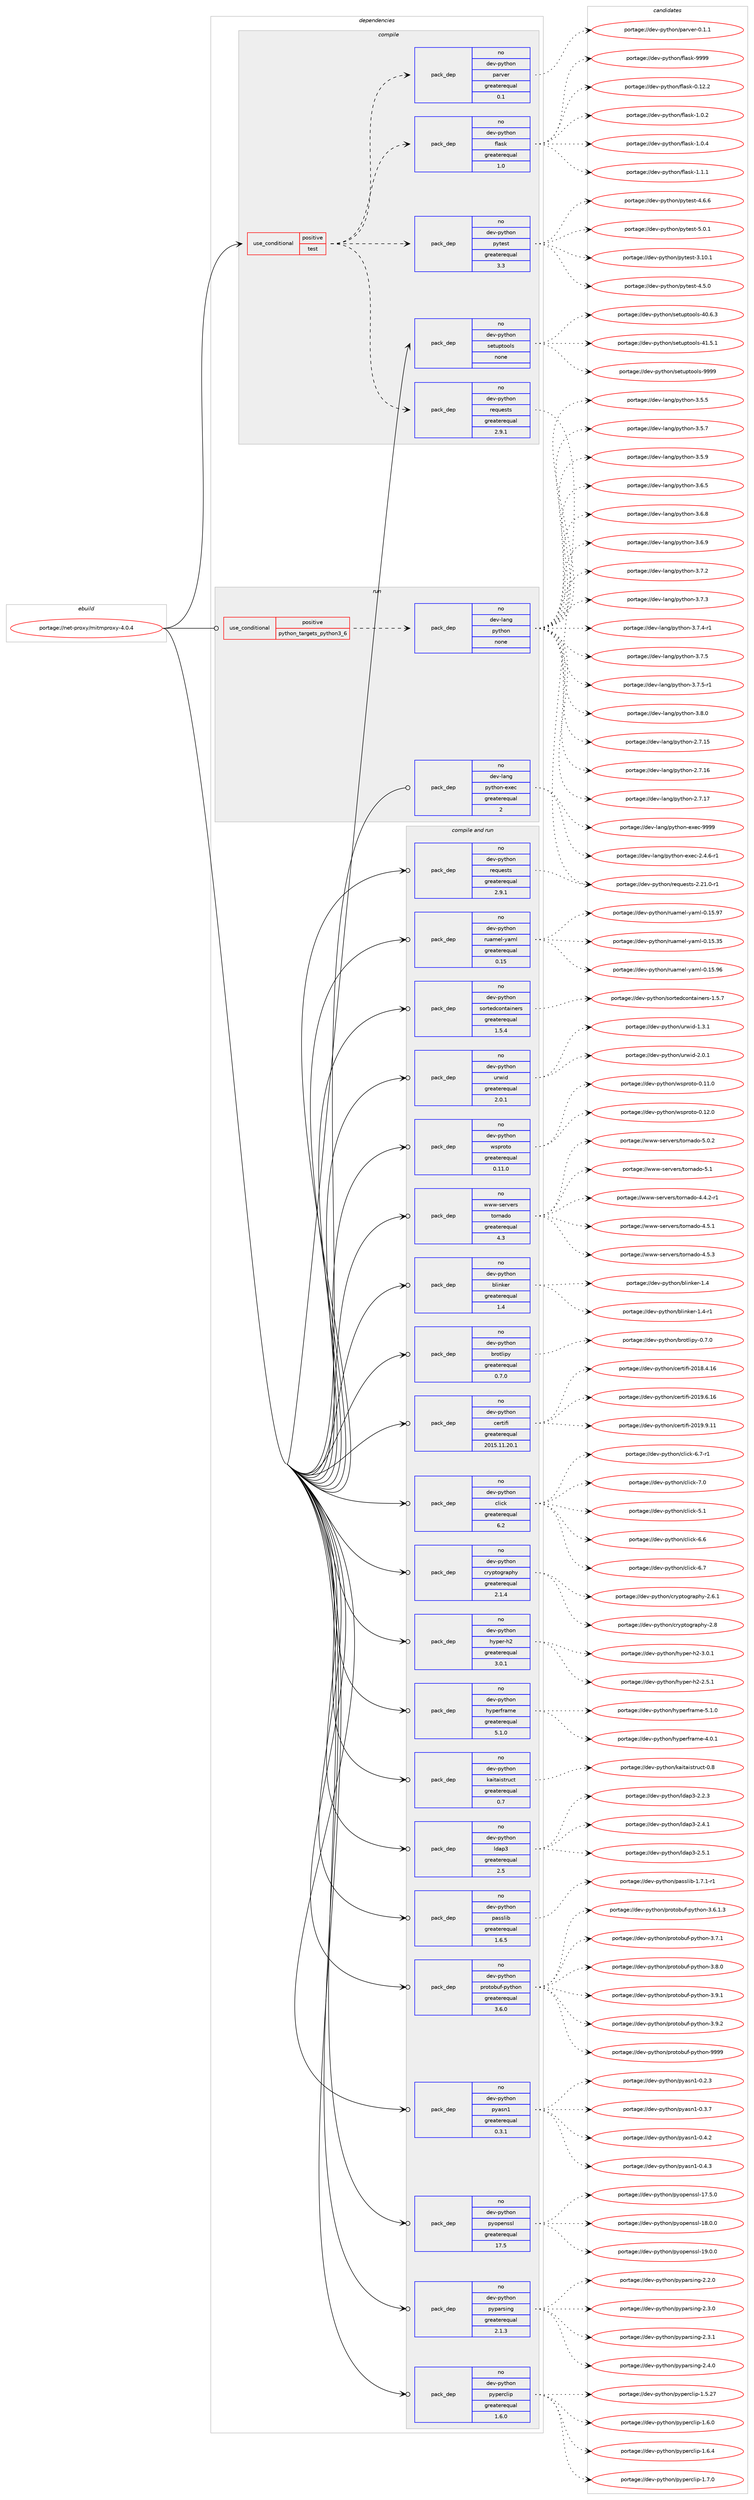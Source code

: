 digraph prolog {

# *************
# Graph options
# *************

newrank=true;
concentrate=true;
compound=true;
graph [rankdir=LR,fontname=Helvetica,fontsize=10,ranksep=1.5];#, ranksep=2.5, nodesep=0.2];
edge  [arrowhead=vee];
node  [fontname=Helvetica,fontsize=10];

# **********
# The ebuild
# **********

subgraph cluster_leftcol {
color=gray;
rank=same;
label=<<i>ebuild</i>>;
id [label="portage://net-proxy/mitmproxy-4.0.4", color=red, width=4, href="../net-proxy/mitmproxy-4.0.4.svg"];
}

# ****************
# The dependencies
# ****************

subgraph cluster_midcol {
color=gray;
label=<<i>dependencies</i>>;
subgraph cluster_compile {
fillcolor="#eeeeee";
style=filled;
label=<<i>compile</i>>;
subgraph cond93838 {
dependency375163 [label=<<TABLE BORDER="0" CELLBORDER="1" CELLSPACING="0" CELLPADDING="4"><TR><TD ROWSPAN="3" CELLPADDING="10">use_conditional</TD></TR><TR><TD>positive</TD></TR><TR><TD>test</TD></TR></TABLE>>, shape=none, color=red];
subgraph pack274985 {
dependency375164 [label=<<TABLE BORDER="0" CELLBORDER="1" CELLSPACING="0" CELLPADDING="4" WIDTH="220"><TR><TD ROWSPAN="6" CELLPADDING="30">pack_dep</TD></TR><TR><TD WIDTH="110">no</TD></TR><TR><TD>dev-python</TD></TR><TR><TD>flask</TD></TR><TR><TD>greaterequal</TD></TR><TR><TD>1.0</TD></TR></TABLE>>, shape=none, color=blue];
}
dependency375163:e -> dependency375164:w [weight=20,style="dashed",arrowhead="vee"];
subgraph pack274986 {
dependency375165 [label=<<TABLE BORDER="0" CELLBORDER="1" CELLSPACING="0" CELLPADDING="4" WIDTH="220"><TR><TD ROWSPAN="6" CELLPADDING="30">pack_dep</TD></TR><TR><TD WIDTH="110">no</TD></TR><TR><TD>dev-python</TD></TR><TR><TD>parver</TD></TR><TR><TD>greaterequal</TD></TR><TR><TD>0.1</TD></TR></TABLE>>, shape=none, color=blue];
}
dependency375163:e -> dependency375165:w [weight=20,style="dashed",arrowhead="vee"];
subgraph pack274987 {
dependency375166 [label=<<TABLE BORDER="0" CELLBORDER="1" CELLSPACING="0" CELLPADDING="4" WIDTH="220"><TR><TD ROWSPAN="6" CELLPADDING="30">pack_dep</TD></TR><TR><TD WIDTH="110">no</TD></TR><TR><TD>dev-python</TD></TR><TR><TD>pytest</TD></TR><TR><TD>greaterequal</TD></TR><TR><TD>3.3</TD></TR></TABLE>>, shape=none, color=blue];
}
dependency375163:e -> dependency375166:w [weight=20,style="dashed",arrowhead="vee"];
subgraph pack274988 {
dependency375167 [label=<<TABLE BORDER="0" CELLBORDER="1" CELLSPACING="0" CELLPADDING="4" WIDTH="220"><TR><TD ROWSPAN="6" CELLPADDING="30">pack_dep</TD></TR><TR><TD WIDTH="110">no</TD></TR><TR><TD>dev-python</TD></TR><TR><TD>requests</TD></TR><TR><TD>greaterequal</TD></TR><TR><TD>2.9.1</TD></TR></TABLE>>, shape=none, color=blue];
}
dependency375163:e -> dependency375167:w [weight=20,style="dashed",arrowhead="vee"];
}
id:e -> dependency375163:w [weight=20,style="solid",arrowhead="vee"];
subgraph pack274989 {
dependency375168 [label=<<TABLE BORDER="0" CELLBORDER="1" CELLSPACING="0" CELLPADDING="4" WIDTH="220"><TR><TD ROWSPAN="6" CELLPADDING="30">pack_dep</TD></TR><TR><TD WIDTH="110">no</TD></TR><TR><TD>dev-python</TD></TR><TR><TD>setuptools</TD></TR><TR><TD>none</TD></TR><TR><TD></TD></TR></TABLE>>, shape=none, color=blue];
}
id:e -> dependency375168:w [weight=20,style="solid",arrowhead="vee"];
}
subgraph cluster_compileandrun {
fillcolor="#eeeeee";
style=filled;
label=<<i>compile and run</i>>;
subgraph pack274990 {
dependency375169 [label=<<TABLE BORDER="0" CELLBORDER="1" CELLSPACING="0" CELLPADDING="4" WIDTH="220"><TR><TD ROWSPAN="6" CELLPADDING="30">pack_dep</TD></TR><TR><TD WIDTH="110">no</TD></TR><TR><TD>dev-python</TD></TR><TR><TD>blinker</TD></TR><TR><TD>greaterequal</TD></TR><TR><TD>1.4</TD></TR></TABLE>>, shape=none, color=blue];
}
id:e -> dependency375169:w [weight=20,style="solid",arrowhead="odotvee"];
subgraph pack274991 {
dependency375170 [label=<<TABLE BORDER="0" CELLBORDER="1" CELLSPACING="0" CELLPADDING="4" WIDTH="220"><TR><TD ROWSPAN="6" CELLPADDING="30">pack_dep</TD></TR><TR><TD WIDTH="110">no</TD></TR><TR><TD>dev-python</TD></TR><TR><TD>brotlipy</TD></TR><TR><TD>greaterequal</TD></TR><TR><TD>0.7.0</TD></TR></TABLE>>, shape=none, color=blue];
}
id:e -> dependency375170:w [weight=20,style="solid",arrowhead="odotvee"];
subgraph pack274992 {
dependency375171 [label=<<TABLE BORDER="0" CELLBORDER="1" CELLSPACING="0" CELLPADDING="4" WIDTH="220"><TR><TD ROWSPAN="6" CELLPADDING="30">pack_dep</TD></TR><TR><TD WIDTH="110">no</TD></TR><TR><TD>dev-python</TD></TR><TR><TD>certifi</TD></TR><TR><TD>greaterequal</TD></TR><TR><TD>2015.11.20.1</TD></TR></TABLE>>, shape=none, color=blue];
}
id:e -> dependency375171:w [weight=20,style="solid",arrowhead="odotvee"];
subgraph pack274993 {
dependency375172 [label=<<TABLE BORDER="0" CELLBORDER="1" CELLSPACING="0" CELLPADDING="4" WIDTH="220"><TR><TD ROWSPAN="6" CELLPADDING="30">pack_dep</TD></TR><TR><TD WIDTH="110">no</TD></TR><TR><TD>dev-python</TD></TR><TR><TD>click</TD></TR><TR><TD>greaterequal</TD></TR><TR><TD>6.2</TD></TR></TABLE>>, shape=none, color=blue];
}
id:e -> dependency375172:w [weight=20,style="solid",arrowhead="odotvee"];
subgraph pack274994 {
dependency375173 [label=<<TABLE BORDER="0" CELLBORDER="1" CELLSPACING="0" CELLPADDING="4" WIDTH="220"><TR><TD ROWSPAN="6" CELLPADDING="30">pack_dep</TD></TR><TR><TD WIDTH="110">no</TD></TR><TR><TD>dev-python</TD></TR><TR><TD>cryptography</TD></TR><TR><TD>greaterequal</TD></TR><TR><TD>2.1.4</TD></TR></TABLE>>, shape=none, color=blue];
}
id:e -> dependency375173:w [weight=20,style="solid",arrowhead="odotvee"];
subgraph pack274995 {
dependency375174 [label=<<TABLE BORDER="0" CELLBORDER="1" CELLSPACING="0" CELLPADDING="4" WIDTH="220"><TR><TD ROWSPAN="6" CELLPADDING="30">pack_dep</TD></TR><TR><TD WIDTH="110">no</TD></TR><TR><TD>dev-python</TD></TR><TR><TD>hyper-h2</TD></TR><TR><TD>greaterequal</TD></TR><TR><TD>3.0.1</TD></TR></TABLE>>, shape=none, color=blue];
}
id:e -> dependency375174:w [weight=20,style="solid",arrowhead="odotvee"];
subgraph pack274996 {
dependency375175 [label=<<TABLE BORDER="0" CELLBORDER="1" CELLSPACING="0" CELLPADDING="4" WIDTH="220"><TR><TD ROWSPAN="6" CELLPADDING="30">pack_dep</TD></TR><TR><TD WIDTH="110">no</TD></TR><TR><TD>dev-python</TD></TR><TR><TD>hyperframe</TD></TR><TR><TD>greaterequal</TD></TR><TR><TD>5.1.0</TD></TR></TABLE>>, shape=none, color=blue];
}
id:e -> dependency375175:w [weight=20,style="solid",arrowhead="odotvee"];
subgraph pack274997 {
dependency375176 [label=<<TABLE BORDER="0" CELLBORDER="1" CELLSPACING="0" CELLPADDING="4" WIDTH="220"><TR><TD ROWSPAN="6" CELLPADDING="30">pack_dep</TD></TR><TR><TD WIDTH="110">no</TD></TR><TR><TD>dev-python</TD></TR><TR><TD>kaitaistruct</TD></TR><TR><TD>greaterequal</TD></TR><TR><TD>0.7</TD></TR></TABLE>>, shape=none, color=blue];
}
id:e -> dependency375176:w [weight=20,style="solid",arrowhead="odotvee"];
subgraph pack274998 {
dependency375177 [label=<<TABLE BORDER="0" CELLBORDER="1" CELLSPACING="0" CELLPADDING="4" WIDTH="220"><TR><TD ROWSPAN="6" CELLPADDING="30">pack_dep</TD></TR><TR><TD WIDTH="110">no</TD></TR><TR><TD>dev-python</TD></TR><TR><TD>ldap3</TD></TR><TR><TD>greaterequal</TD></TR><TR><TD>2.5</TD></TR></TABLE>>, shape=none, color=blue];
}
id:e -> dependency375177:w [weight=20,style="solid",arrowhead="odotvee"];
subgraph pack274999 {
dependency375178 [label=<<TABLE BORDER="0" CELLBORDER="1" CELLSPACING="0" CELLPADDING="4" WIDTH="220"><TR><TD ROWSPAN="6" CELLPADDING="30">pack_dep</TD></TR><TR><TD WIDTH="110">no</TD></TR><TR><TD>dev-python</TD></TR><TR><TD>passlib</TD></TR><TR><TD>greaterequal</TD></TR><TR><TD>1.6.5</TD></TR></TABLE>>, shape=none, color=blue];
}
id:e -> dependency375178:w [weight=20,style="solid",arrowhead="odotvee"];
subgraph pack275000 {
dependency375179 [label=<<TABLE BORDER="0" CELLBORDER="1" CELLSPACING="0" CELLPADDING="4" WIDTH="220"><TR><TD ROWSPAN="6" CELLPADDING="30">pack_dep</TD></TR><TR><TD WIDTH="110">no</TD></TR><TR><TD>dev-python</TD></TR><TR><TD>protobuf-python</TD></TR><TR><TD>greaterequal</TD></TR><TR><TD>3.6.0</TD></TR></TABLE>>, shape=none, color=blue];
}
id:e -> dependency375179:w [weight=20,style="solid",arrowhead="odotvee"];
subgraph pack275001 {
dependency375180 [label=<<TABLE BORDER="0" CELLBORDER="1" CELLSPACING="0" CELLPADDING="4" WIDTH="220"><TR><TD ROWSPAN="6" CELLPADDING="30">pack_dep</TD></TR><TR><TD WIDTH="110">no</TD></TR><TR><TD>dev-python</TD></TR><TR><TD>pyasn1</TD></TR><TR><TD>greaterequal</TD></TR><TR><TD>0.3.1</TD></TR></TABLE>>, shape=none, color=blue];
}
id:e -> dependency375180:w [weight=20,style="solid",arrowhead="odotvee"];
subgraph pack275002 {
dependency375181 [label=<<TABLE BORDER="0" CELLBORDER="1" CELLSPACING="0" CELLPADDING="4" WIDTH="220"><TR><TD ROWSPAN="6" CELLPADDING="30">pack_dep</TD></TR><TR><TD WIDTH="110">no</TD></TR><TR><TD>dev-python</TD></TR><TR><TD>pyopenssl</TD></TR><TR><TD>greaterequal</TD></TR><TR><TD>17.5</TD></TR></TABLE>>, shape=none, color=blue];
}
id:e -> dependency375181:w [weight=20,style="solid",arrowhead="odotvee"];
subgraph pack275003 {
dependency375182 [label=<<TABLE BORDER="0" CELLBORDER="1" CELLSPACING="0" CELLPADDING="4" WIDTH="220"><TR><TD ROWSPAN="6" CELLPADDING="30">pack_dep</TD></TR><TR><TD WIDTH="110">no</TD></TR><TR><TD>dev-python</TD></TR><TR><TD>pyparsing</TD></TR><TR><TD>greaterequal</TD></TR><TR><TD>2.1.3</TD></TR></TABLE>>, shape=none, color=blue];
}
id:e -> dependency375182:w [weight=20,style="solid",arrowhead="odotvee"];
subgraph pack275004 {
dependency375183 [label=<<TABLE BORDER="0" CELLBORDER="1" CELLSPACING="0" CELLPADDING="4" WIDTH="220"><TR><TD ROWSPAN="6" CELLPADDING="30">pack_dep</TD></TR><TR><TD WIDTH="110">no</TD></TR><TR><TD>dev-python</TD></TR><TR><TD>pyperclip</TD></TR><TR><TD>greaterequal</TD></TR><TR><TD>1.6.0</TD></TR></TABLE>>, shape=none, color=blue];
}
id:e -> dependency375183:w [weight=20,style="solid",arrowhead="odotvee"];
subgraph pack275005 {
dependency375184 [label=<<TABLE BORDER="0" CELLBORDER="1" CELLSPACING="0" CELLPADDING="4" WIDTH="220"><TR><TD ROWSPAN="6" CELLPADDING="30">pack_dep</TD></TR><TR><TD WIDTH="110">no</TD></TR><TR><TD>dev-python</TD></TR><TR><TD>requests</TD></TR><TR><TD>greaterequal</TD></TR><TR><TD>2.9.1</TD></TR></TABLE>>, shape=none, color=blue];
}
id:e -> dependency375184:w [weight=20,style="solid",arrowhead="odotvee"];
subgraph pack275006 {
dependency375185 [label=<<TABLE BORDER="0" CELLBORDER="1" CELLSPACING="0" CELLPADDING="4" WIDTH="220"><TR><TD ROWSPAN="6" CELLPADDING="30">pack_dep</TD></TR><TR><TD WIDTH="110">no</TD></TR><TR><TD>dev-python</TD></TR><TR><TD>ruamel-yaml</TD></TR><TR><TD>greaterequal</TD></TR><TR><TD>0.15</TD></TR></TABLE>>, shape=none, color=blue];
}
id:e -> dependency375185:w [weight=20,style="solid",arrowhead="odotvee"];
subgraph pack275007 {
dependency375186 [label=<<TABLE BORDER="0" CELLBORDER="1" CELLSPACING="0" CELLPADDING="4" WIDTH="220"><TR><TD ROWSPAN="6" CELLPADDING="30">pack_dep</TD></TR><TR><TD WIDTH="110">no</TD></TR><TR><TD>dev-python</TD></TR><TR><TD>sortedcontainers</TD></TR><TR><TD>greaterequal</TD></TR><TR><TD>1.5.4</TD></TR></TABLE>>, shape=none, color=blue];
}
id:e -> dependency375186:w [weight=20,style="solid",arrowhead="odotvee"];
subgraph pack275008 {
dependency375187 [label=<<TABLE BORDER="0" CELLBORDER="1" CELLSPACING="0" CELLPADDING="4" WIDTH="220"><TR><TD ROWSPAN="6" CELLPADDING="30">pack_dep</TD></TR><TR><TD WIDTH="110">no</TD></TR><TR><TD>dev-python</TD></TR><TR><TD>urwid</TD></TR><TR><TD>greaterequal</TD></TR><TR><TD>2.0.1</TD></TR></TABLE>>, shape=none, color=blue];
}
id:e -> dependency375187:w [weight=20,style="solid",arrowhead="odotvee"];
subgraph pack275009 {
dependency375188 [label=<<TABLE BORDER="0" CELLBORDER="1" CELLSPACING="0" CELLPADDING="4" WIDTH="220"><TR><TD ROWSPAN="6" CELLPADDING="30">pack_dep</TD></TR><TR><TD WIDTH="110">no</TD></TR><TR><TD>dev-python</TD></TR><TR><TD>wsproto</TD></TR><TR><TD>greaterequal</TD></TR><TR><TD>0.11.0</TD></TR></TABLE>>, shape=none, color=blue];
}
id:e -> dependency375188:w [weight=20,style="solid",arrowhead="odotvee"];
subgraph pack275010 {
dependency375189 [label=<<TABLE BORDER="0" CELLBORDER="1" CELLSPACING="0" CELLPADDING="4" WIDTH="220"><TR><TD ROWSPAN="6" CELLPADDING="30">pack_dep</TD></TR><TR><TD WIDTH="110">no</TD></TR><TR><TD>www-servers</TD></TR><TR><TD>tornado</TD></TR><TR><TD>greaterequal</TD></TR><TR><TD>4.3</TD></TR></TABLE>>, shape=none, color=blue];
}
id:e -> dependency375189:w [weight=20,style="solid",arrowhead="odotvee"];
}
subgraph cluster_run {
fillcolor="#eeeeee";
style=filled;
label=<<i>run</i>>;
subgraph cond93839 {
dependency375190 [label=<<TABLE BORDER="0" CELLBORDER="1" CELLSPACING="0" CELLPADDING="4"><TR><TD ROWSPAN="3" CELLPADDING="10">use_conditional</TD></TR><TR><TD>positive</TD></TR><TR><TD>python_targets_python3_6</TD></TR></TABLE>>, shape=none, color=red];
subgraph pack275011 {
dependency375191 [label=<<TABLE BORDER="0" CELLBORDER="1" CELLSPACING="0" CELLPADDING="4" WIDTH="220"><TR><TD ROWSPAN="6" CELLPADDING="30">pack_dep</TD></TR><TR><TD WIDTH="110">no</TD></TR><TR><TD>dev-lang</TD></TR><TR><TD>python</TD></TR><TR><TD>none</TD></TR><TR><TD></TD></TR></TABLE>>, shape=none, color=blue];
}
dependency375190:e -> dependency375191:w [weight=20,style="dashed",arrowhead="vee"];
}
id:e -> dependency375190:w [weight=20,style="solid",arrowhead="odot"];
subgraph pack275012 {
dependency375192 [label=<<TABLE BORDER="0" CELLBORDER="1" CELLSPACING="0" CELLPADDING="4" WIDTH="220"><TR><TD ROWSPAN="6" CELLPADDING="30">pack_dep</TD></TR><TR><TD WIDTH="110">no</TD></TR><TR><TD>dev-lang</TD></TR><TR><TD>python-exec</TD></TR><TR><TD>greaterequal</TD></TR><TR><TD>2</TD></TR></TABLE>>, shape=none, color=blue];
}
id:e -> dependency375192:w [weight=20,style="solid",arrowhead="odot"];
}
}

# **************
# The candidates
# **************

subgraph cluster_choices {
rank=same;
color=gray;
label=<<i>candidates</i>>;

subgraph choice274985 {
color=black;
nodesep=1;
choiceportage10010111845112121116104111110471021089711510745484649504650 [label="portage://dev-python/flask-0.12.2", color=red, width=4,href="../dev-python/flask-0.12.2.svg"];
choiceportage100101118451121211161041111104710210897115107454946484650 [label="portage://dev-python/flask-1.0.2", color=red, width=4,href="../dev-python/flask-1.0.2.svg"];
choiceportage100101118451121211161041111104710210897115107454946484652 [label="portage://dev-python/flask-1.0.4", color=red, width=4,href="../dev-python/flask-1.0.4.svg"];
choiceportage100101118451121211161041111104710210897115107454946494649 [label="portage://dev-python/flask-1.1.1", color=red, width=4,href="../dev-python/flask-1.1.1.svg"];
choiceportage1001011184511212111610411111047102108971151074557575757 [label="portage://dev-python/flask-9999", color=red, width=4,href="../dev-python/flask-9999.svg"];
dependency375164:e -> choiceportage10010111845112121116104111110471021089711510745484649504650:w [style=dotted,weight="100"];
dependency375164:e -> choiceportage100101118451121211161041111104710210897115107454946484650:w [style=dotted,weight="100"];
dependency375164:e -> choiceportage100101118451121211161041111104710210897115107454946484652:w [style=dotted,weight="100"];
dependency375164:e -> choiceportage100101118451121211161041111104710210897115107454946494649:w [style=dotted,weight="100"];
dependency375164:e -> choiceportage1001011184511212111610411111047102108971151074557575757:w [style=dotted,weight="100"];
}
subgraph choice274986 {
color=black;
nodesep=1;
choiceportage100101118451121211161041111104711297114118101114454846494649 [label="portage://dev-python/parver-0.1.1", color=red, width=4,href="../dev-python/parver-0.1.1.svg"];
dependency375165:e -> choiceportage100101118451121211161041111104711297114118101114454846494649:w [style=dotted,weight="100"];
}
subgraph choice274987 {
color=black;
nodesep=1;
choiceportage100101118451121211161041111104711212111610111511645514649484649 [label="portage://dev-python/pytest-3.10.1", color=red, width=4,href="../dev-python/pytest-3.10.1.svg"];
choiceportage1001011184511212111610411111047112121116101115116455246534648 [label="portage://dev-python/pytest-4.5.0", color=red, width=4,href="../dev-python/pytest-4.5.0.svg"];
choiceportage1001011184511212111610411111047112121116101115116455246544654 [label="portage://dev-python/pytest-4.6.6", color=red, width=4,href="../dev-python/pytest-4.6.6.svg"];
choiceportage1001011184511212111610411111047112121116101115116455346484649 [label="portage://dev-python/pytest-5.0.1", color=red, width=4,href="../dev-python/pytest-5.0.1.svg"];
dependency375166:e -> choiceportage100101118451121211161041111104711212111610111511645514649484649:w [style=dotted,weight="100"];
dependency375166:e -> choiceportage1001011184511212111610411111047112121116101115116455246534648:w [style=dotted,weight="100"];
dependency375166:e -> choiceportage1001011184511212111610411111047112121116101115116455246544654:w [style=dotted,weight="100"];
dependency375166:e -> choiceportage1001011184511212111610411111047112121116101115116455346484649:w [style=dotted,weight="100"];
}
subgraph choice274988 {
color=black;
nodesep=1;
choiceportage1001011184511212111610411111047114101113117101115116115455046504946484511449 [label="portage://dev-python/requests-2.21.0-r1", color=red, width=4,href="../dev-python/requests-2.21.0-r1.svg"];
dependency375167:e -> choiceportage1001011184511212111610411111047114101113117101115116115455046504946484511449:w [style=dotted,weight="100"];
}
subgraph choice274989 {
color=black;
nodesep=1;
choiceportage100101118451121211161041111104711510111611711211611111110811545524846544651 [label="portage://dev-python/setuptools-40.6.3", color=red, width=4,href="../dev-python/setuptools-40.6.3.svg"];
choiceportage100101118451121211161041111104711510111611711211611111110811545524946534649 [label="portage://dev-python/setuptools-41.5.1", color=red, width=4,href="../dev-python/setuptools-41.5.1.svg"];
choiceportage10010111845112121116104111110471151011161171121161111111081154557575757 [label="portage://dev-python/setuptools-9999", color=red, width=4,href="../dev-python/setuptools-9999.svg"];
dependency375168:e -> choiceportage100101118451121211161041111104711510111611711211611111110811545524846544651:w [style=dotted,weight="100"];
dependency375168:e -> choiceportage100101118451121211161041111104711510111611711211611111110811545524946534649:w [style=dotted,weight="100"];
dependency375168:e -> choiceportage10010111845112121116104111110471151011161171121161111111081154557575757:w [style=dotted,weight="100"];
}
subgraph choice274990 {
color=black;
nodesep=1;
choiceportage10010111845112121116104111110479810810511010710111445494652 [label="portage://dev-python/blinker-1.4", color=red, width=4,href="../dev-python/blinker-1.4.svg"];
choiceportage100101118451121211161041111104798108105110107101114454946524511449 [label="portage://dev-python/blinker-1.4-r1", color=red, width=4,href="../dev-python/blinker-1.4-r1.svg"];
dependency375169:e -> choiceportage10010111845112121116104111110479810810511010710111445494652:w [style=dotted,weight="100"];
dependency375169:e -> choiceportage100101118451121211161041111104798108105110107101114454946524511449:w [style=dotted,weight="100"];
}
subgraph choice274991 {
color=black;
nodesep=1;
choiceportage100101118451121211161041111104798114111116108105112121454846554648 [label="portage://dev-python/brotlipy-0.7.0", color=red, width=4,href="../dev-python/brotlipy-0.7.0.svg"];
dependency375170:e -> choiceportage100101118451121211161041111104798114111116108105112121454846554648:w [style=dotted,weight="100"];
}
subgraph choice274992 {
color=black;
nodesep=1;
choiceportage10010111845112121116104111110479910111411610510210545504849564652464954 [label="portage://dev-python/certifi-2018.4.16", color=red, width=4,href="../dev-python/certifi-2018.4.16.svg"];
choiceportage10010111845112121116104111110479910111411610510210545504849574654464954 [label="portage://dev-python/certifi-2019.6.16", color=red, width=4,href="../dev-python/certifi-2019.6.16.svg"];
choiceportage10010111845112121116104111110479910111411610510210545504849574657464949 [label="portage://dev-python/certifi-2019.9.11", color=red, width=4,href="../dev-python/certifi-2019.9.11.svg"];
dependency375171:e -> choiceportage10010111845112121116104111110479910111411610510210545504849564652464954:w [style=dotted,weight="100"];
dependency375171:e -> choiceportage10010111845112121116104111110479910111411610510210545504849574654464954:w [style=dotted,weight="100"];
dependency375171:e -> choiceportage10010111845112121116104111110479910111411610510210545504849574657464949:w [style=dotted,weight="100"];
}
subgraph choice274993 {
color=black;
nodesep=1;
choiceportage1001011184511212111610411111047991081059910745534649 [label="portage://dev-python/click-5.1", color=red, width=4,href="../dev-python/click-5.1.svg"];
choiceportage1001011184511212111610411111047991081059910745544654 [label="portage://dev-python/click-6.6", color=red, width=4,href="../dev-python/click-6.6.svg"];
choiceportage1001011184511212111610411111047991081059910745544655 [label="portage://dev-python/click-6.7", color=red, width=4,href="../dev-python/click-6.7.svg"];
choiceportage10010111845112121116104111110479910810599107455446554511449 [label="portage://dev-python/click-6.7-r1", color=red, width=4,href="../dev-python/click-6.7-r1.svg"];
choiceportage1001011184511212111610411111047991081059910745554648 [label="portage://dev-python/click-7.0", color=red, width=4,href="../dev-python/click-7.0.svg"];
dependency375172:e -> choiceportage1001011184511212111610411111047991081059910745534649:w [style=dotted,weight="100"];
dependency375172:e -> choiceportage1001011184511212111610411111047991081059910745544654:w [style=dotted,weight="100"];
dependency375172:e -> choiceportage1001011184511212111610411111047991081059910745544655:w [style=dotted,weight="100"];
dependency375172:e -> choiceportage10010111845112121116104111110479910810599107455446554511449:w [style=dotted,weight="100"];
dependency375172:e -> choiceportage1001011184511212111610411111047991081059910745554648:w [style=dotted,weight="100"];
}
subgraph choice274994 {
color=black;
nodesep=1;
choiceportage10010111845112121116104111110479911412111211611110311497112104121455046544649 [label="portage://dev-python/cryptography-2.6.1", color=red, width=4,href="../dev-python/cryptography-2.6.1.svg"];
choiceportage1001011184511212111610411111047991141211121161111031149711210412145504656 [label="portage://dev-python/cryptography-2.8", color=red, width=4,href="../dev-python/cryptography-2.8.svg"];
dependency375173:e -> choiceportage10010111845112121116104111110479911412111211611110311497112104121455046544649:w [style=dotted,weight="100"];
dependency375173:e -> choiceportage1001011184511212111610411111047991141211121161111031149711210412145504656:w [style=dotted,weight="100"];
}
subgraph choice274995 {
color=black;
nodesep=1;
choiceportage10010111845112121116104111110471041211121011144510450455046534649 [label="portage://dev-python/hyper-h2-2.5.1", color=red, width=4,href="../dev-python/hyper-h2-2.5.1.svg"];
choiceportage10010111845112121116104111110471041211121011144510450455146484649 [label="portage://dev-python/hyper-h2-3.0.1", color=red, width=4,href="../dev-python/hyper-h2-3.0.1.svg"];
dependency375174:e -> choiceportage10010111845112121116104111110471041211121011144510450455046534649:w [style=dotted,weight="100"];
dependency375174:e -> choiceportage10010111845112121116104111110471041211121011144510450455146484649:w [style=dotted,weight="100"];
}
subgraph choice274996 {
color=black;
nodesep=1;
choiceportage100101118451121211161041111104710412111210111410211497109101455246484649 [label="portage://dev-python/hyperframe-4.0.1", color=red, width=4,href="../dev-python/hyperframe-4.0.1.svg"];
choiceportage100101118451121211161041111104710412111210111410211497109101455346494648 [label="portage://dev-python/hyperframe-5.1.0", color=red, width=4,href="../dev-python/hyperframe-5.1.0.svg"];
dependency375175:e -> choiceportage100101118451121211161041111104710412111210111410211497109101455246484649:w [style=dotted,weight="100"];
dependency375175:e -> choiceportage100101118451121211161041111104710412111210111410211497109101455346494648:w [style=dotted,weight="100"];
}
subgraph choice274997 {
color=black;
nodesep=1;
choiceportage100101118451121211161041111104710797105116971051151161141179911645484656 [label="portage://dev-python/kaitaistruct-0.8", color=red, width=4,href="../dev-python/kaitaistruct-0.8.svg"];
dependency375176:e -> choiceportage100101118451121211161041111104710797105116971051151161141179911645484656:w [style=dotted,weight="100"];
}
subgraph choice274998 {
color=black;
nodesep=1;
choiceportage10010111845112121116104111110471081009711251455046504651 [label="portage://dev-python/ldap3-2.2.3", color=red, width=4,href="../dev-python/ldap3-2.2.3.svg"];
choiceportage10010111845112121116104111110471081009711251455046524649 [label="portage://dev-python/ldap3-2.4.1", color=red, width=4,href="../dev-python/ldap3-2.4.1.svg"];
choiceportage10010111845112121116104111110471081009711251455046534649 [label="portage://dev-python/ldap3-2.5.1", color=red, width=4,href="../dev-python/ldap3-2.5.1.svg"];
dependency375177:e -> choiceportage10010111845112121116104111110471081009711251455046504651:w [style=dotted,weight="100"];
dependency375177:e -> choiceportage10010111845112121116104111110471081009711251455046524649:w [style=dotted,weight="100"];
dependency375177:e -> choiceportage10010111845112121116104111110471081009711251455046534649:w [style=dotted,weight="100"];
}
subgraph choice274999 {
color=black;
nodesep=1;
choiceportage100101118451121211161041111104711297115115108105984549465546494511449 [label="portage://dev-python/passlib-1.7.1-r1", color=red, width=4,href="../dev-python/passlib-1.7.1-r1.svg"];
dependency375178:e -> choiceportage100101118451121211161041111104711297115115108105984549465546494511449:w [style=dotted,weight="100"];
}
subgraph choice275000 {
color=black;
nodesep=1;
choiceportage100101118451121211161041111104711211411111611198117102451121211161041111104551465446494651 [label="portage://dev-python/protobuf-python-3.6.1.3", color=red, width=4,href="../dev-python/protobuf-python-3.6.1.3.svg"];
choiceportage10010111845112121116104111110471121141111161119811710245112121116104111110455146554649 [label="portage://dev-python/protobuf-python-3.7.1", color=red, width=4,href="../dev-python/protobuf-python-3.7.1.svg"];
choiceportage10010111845112121116104111110471121141111161119811710245112121116104111110455146564648 [label="portage://dev-python/protobuf-python-3.8.0", color=red, width=4,href="../dev-python/protobuf-python-3.8.0.svg"];
choiceportage10010111845112121116104111110471121141111161119811710245112121116104111110455146574649 [label="portage://dev-python/protobuf-python-3.9.1", color=red, width=4,href="../dev-python/protobuf-python-3.9.1.svg"];
choiceportage10010111845112121116104111110471121141111161119811710245112121116104111110455146574650 [label="portage://dev-python/protobuf-python-3.9.2", color=red, width=4,href="../dev-python/protobuf-python-3.9.2.svg"];
choiceportage100101118451121211161041111104711211411111611198117102451121211161041111104557575757 [label="portage://dev-python/protobuf-python-9999", color=red, width=4,href="../dev-python/protobuf-python-9999.svg"];
dependency375179:e -> choiceportage100101118451121211161041111104711211411111611198117102451121211161041111104551465446494651:w [style=dotted,weight="100"];
dependency375179:e -> choiceportage10010111845112121116104111110471121141111161119811710245112121116104111110455146554649:w [style=dotted,weight="100"];
dependency375179:e -> choiceportage10010111845112121116104111110471121141111161119811710245112121116104111110455146564648:w [style=dotted,weight="100"];
dependency375179:e -> choiceportage10010111845112121116104111110471121141111161119811710245112121116104111110455146574649:w [style=dotted,weight="100"];
dependency375179:e -> choiceportage10010111845112121116104111110471121141111161119811710245112121116104111110455146574650:w [style=dotted,weight="100"];
dependency375179:e -> choiceportage100101118451121211161041111104711211411111611198117102451121211161041111104557575757:w [style=dotted,weight="100"];
}
subgraph choice275001 {
color=black;
nodesep=1;
choiceportage10010111845112121116104111110471121219711511049454846504651 [label="portage://dev-python/pyasn1-0.2.3", color=red, width=4,href="../dev-python/pyasn1-0.2.3.svg"];
choiceportage10010111845112121116104111110471121219711511049454846514655 [label="portage://dev-python/pyasn1-0.3.7", color=red, width=4,href="../dev-python/pyasn1-0.3.7.svg"];
choiceportage10010111845112121116104111110471121219711511049454846524650 [label="portage://dev-python/pyasn1-0.4.2", color=red, width=4,href="../dev-python/pyasn1-0.4.2.svg"];
choiceportage10010111845112121116104111110471121219711511049454846524651 [label="portage://dev-python/pyasn1-0.4.3", color=red, width=4,href="../dev-python/pyasn1-0.4.3.svg"];
dependency375180:e -> choiceportage10010111845112121116104111110471121219711511049454846504651:w [style=dotted,weight="100"];
dependency375180:e -> choiceportage10010111845112121116104111110471121219711511049454846514655:w [style=dotted,weight="100"];
dependency375180:e -> choiceportage10010111845112121116104111110471121219711511049454846524650:w [style=dotted,weight="100"];
dependency375180:e -> choiceportage10010111845112121116104111110471121219711511049454846524651:w [style=dotted,weight="100"];
}
subgraph choice275002 {
color=black;
nodesep=1;
choiceportage100101118451121211161041111104711212111111210111011511510845495546534648 [label="portage://dev-python/pyopenssl-17.5.0", color=red, width=4,href="../dev-python/pyopenssl-17.5.0.svg"];
choiceportage100101118451121211161041111104711212111111210111011511510845495646484648 [label="portage://dev-python/pyopenssl-18.0.0", color=red, width=4,href="../dev-python/pyopenssl-18.0.0.svg"];
choiceportage100101118451121211161041111104711212111111210111011511510845495746484648 [label="portage://dev-python/pyopenssl-19.0.0", color=red, width=4,href="../dev-python/pyopenssl-19.0.0.svg"];
dependency375181:e -> choiceportage100101118451121211161041111104711212111111210111011511510845495546534648:w [style=dotted,weight="100"];
dependency375181:e -> choiceportage100101118451121211161041111104711212111111210111011511510845495646484648:w [style=dotted,weight="100"];
dependency375181:e -> choiceportage100101118451121211161041111104711212111111210111011511510845495746484648:w [style=dotted,weight="100"];
}
subgraph choice275003 {
color=black;
nodesep=1;
choiceportage100101118451121211161041111104711212111297114115105110103455046504648 [label="portage://dev-python/pyparsing-2.2.0", color=red, width=4,href="../dev-python/pyparsing-2.2.0.svg"];
choiceportage100101118451121211161041111104711212111297114115105110103455046514648 [label="portage://dev-python/pyparsing-2.3.0", color=red, width=4,href="../dev-python/pyparsing-2.3.0.svg"];
choiceportage100101118451121211161041111104711212111297114115105110103455046514649 [label="portage://dev-python/pyparsing-2.3.1", color=red, width=4,href="../dev-python/pyparsing-2.3.1.svg"];
choiceportage100101118451121211161041111104711212111297114115105110103455046524648 [label="portage://dev-python/pyparsing-2.4.0", color=red, width=4,href="../dev-python/pyparsing-2.4.0.svg"];
dependency375182:e -> choiceportage100101118451121211161041111104711212111297114115105110103455046504648:w [style=dotted,weight="100"];
dependency375182:e -> choiceportage100101118451121211161041111104711212111297114115105110103455046514648:w [style=dotted,weight="100"];
dependency375182:e -> choiceportage100101118451121211161041111104711212111297114115105110103455046514649:w [style=dotted,weight="100"];
dependency375182:e -> choiceportage100101118451121211161041111104711212111297114115105110103455046524648:w [style=dotted,weight="100"];
}
subgraph choice275004 {
color=black;
nodesep=1;
choiceportage10010111845112121116104111110471121211121011149910810511245494653465055 [label="portage://dev-python/pyperclip-1.5.27", color=red, width=4,href="../dev-python/pyperclip-1.5.27.svg"];
choiceportage100101118451121211161041111104711212111210111499108105112454946544648 [label="portage://dev-python/pyperclip-1.6.0", color=red, width=4,href="../dev-python/pyperclip-1.6.0.svg"];
choiceportage100101118451121211161041111104711212111210111499108105112454946544652 [label="portage://dev-python/pyperclip-1.6.4", color=red, width=4,href="../dev-python/pyperclip-1.6.4.svg"];
choiceportage100101118451121211161041111104711212111210111499108105112454946554648 [label="portage://dev-python/pyperclip-1.7.0", color=red, width=4,href="../dev-python/pyperclip-1.7.0.svg"];
dependency375183:e -> choiceportage10010111845112121116104111110471121211121011149910810511245494653465055:w [style=dotted,weight="100"];
dependency375183:e -> choiceportage100101118451121211161041111104711212111210111499108105112454946544648:w [style=dotted,weight="100"];
dependency375183:e -> choiceportage100101118451121211161041111104711212111210111499108105112454946544652:w [style=dotted,weight="100"];
dependency375183:e -> choiceportage100101118451121211161041111104711212111210111499108105112454946554648:w [style=dotted,weight="100"];
}
subgraph choice275005 {
color=black;
nodesep=1;
choiceportage1001011184511212111610411111047114101113117101115116115455046504946484511449 [label="portage://dev-python/requests-2.21.0-r1", color=red, width=4,href="../dev-python/requests-2.21.0-r1.svg"];
dependency375184:e -> choiceportage1001011184511212111610411111047114101113117101115116115455046504946484511449:w [style=dotted,weight="100"];
}
subgraph choice275006 {
color=black;
nodesep=1;
choiceportage10010111845112121116104111110471141179710910110845121971091084548464953465153 [label="portage://dev-python/ruamel-yaml-0.15.35", color=red, width=4,href="../dev-python/ruamel-yaml-0.15.35.svg"];
choiceportage10010111845112121116104111110471141179710910110845121971091084548464953465754 [label="portage://dev-python/ruamel-yaml-0.15.96", color=red, width=4,href="../dev-python/ruamel-yaml-0.15.96.svg"];
choiceportage10010111845112121116104111110471141179710910110845121971091084548464953465755 [label="portage://dev-python/ruamel-yaml-0.15.97", color=red, width=4,href="../dev-python/ruamel-yaml-0.15.97.svg"];
dependency375185:e -> choiceportage10010111845112121116104111110471141179710910110845121971091084548464953465153:w [style=dotted,weight="100"];
dependency375185:e -> choiceportage10010111845112121116104111110471141179710910110845121971091084548464953465754:w [style=dotted,weight="100"];
dependency375185:e -> choiceportage10010111845112121116104111110471141179710910110845121971091084548464953465755:w [style=dotted,weight="100"];
}
subgraph choice275007 {
color=black;
nodesep=1;
choiceportage10010111845112121116104111110471151111141161011009911111011697105110101114115454946534655 [label="portage://dev-python/sortedcontainers-1.5.7", color=red, width=4,href="../dev-python/sortedcontainers-1.5.7.svg"];
dependency375186:e -> choiceportage10010111845112121116104111110471151111141161011009911111011697105110101114115454946534655:w [style=dotted,weight="100"];
}
subgraph choice275008 {
color=black;
nodesep=1;
choiceportage1001011184511212111610411111047117114119105100454946514649 [label="portage://dev-python/urwid-1.3.1", color=red, width=4,href="../dev-python/urwid-1.3.1.svg"];
choiceportage1001011184511212111610411111047117114119105100455046484649 [label="portage://dev-python/urwid-2.0.1", color=red, width=4,href="../dev-python/urwid-2.0.1.svg"];
dependency375187:e -> choiceportage1001011184511212111610411111047117114119105100454946514649:w [style=dotted,weight="100"];
dependency375187:e -> choiceportage1001011184511212111610411111047117114119105100455046484649:w [style=dotted,weight="100"];
}
subgraph choice275009 {
color=black;
nodesep=1;
choiceportage100101118451121211161041111104711911511211411111611145484649494648 [label="portage://dev-python/wsproto-0.11.0", color=red, width=4,href="../dev-python/wsproto-0.11.0.svg"];
choiceportage100101118451121211161041111104711911511211411111611145484649504648 [label="portage://dev-python/wsproto-0.12.0", color=red, width=4,href="../dev-python/wsproto-0.12.0.svg"];
dependency375188:e -> choiceportage100101118451121211161041111104711911511211411111611145484649494648:w [style=dotted,weight="100"];
dependency375188:e -> choiceportage100101118451121211161041111104711911511211411111611145484649504648:w [style=dotted,weight="100"];
}
subgraph choice275010 {
color=black;
nodesep=1;
choiceportage1191191194511510111411810111411547116111114110971001114552465246504511449 [label="portage://www-servers/tornado-4.4.2-r1", color=red, width=4,href="../www-servers/tornado-4.4.2-r1.svg"];
choiceportage119119119451151011141181011141154711611111411097100111455246534649 [label="portage://www-servers/tornado-4.5.1", color=red, width=4,href="../www-servers/tornado-4.5.1.svg"];
choiceportage119119119451151011141181011141154711611111411097100111455246534651 [label="portage://www-servers/tornado-4.5.3", color=red, width=4,href="../www-servers/tornado-4.5.3.svg"];
choiceportage119119119451151011141181011141154711611111411097100111455346484650 [label="portage://www-servers/tornado-5.0.2", color=red, width=4,href="../www-servers/tornado-5.0.2.svg"];
choiceportage11911911945115101114118101114115471161111141109710011145534649 [label="portage://www-servers/tornado-5.1", color=red, width=4,href="../www-servers/tornado-5.1.svg"];
dependency375189:e -> choiceportage1191191194511510111411810111411547116111114110971001114552465246504511449:w [style=dotted,weight="100"];
dependency375189:e -> choiceportage119119119451151011141181011141154711611111411097100111455246534649:w [style=dotted,weight="100"];
dependency375189:e -> choiceportage119119119451151011141181011141154711611111411097100111455246534651:w [style=dotted,weight="100"];
dependency375189:e -> choiceportage119119119451151011141181011141154711611111411097100111455346484650:w [style=dotted,weight="100"];
dependency375189:e -> choiceportage11911911945115101114118101114115471161111141109710011145534649:w [style=dotted,weight="100"];
}
subgraph choice275011 {
color=black;
nodesep=1;
choiceportage10010111845108971101034711212111610411111045504655464953 [label="portage://dev-lang/python-2.7.15", color=red, width=4,href="../dev-lang/python-2.7.15.svg"];
choiceportage10010111845108971101034711212111610411111045504655464954 [label="portage://dev-lang/python-2.7.16", color=red, width=4,href="../dev-lang/python-2.7.16.svg"];
choiceportage10010111845108971101034711212111610411111045504655464955 [label="portage://dev-lang/python-2.7.17", color=red, width=4,href="../dev-lang/python-2.7.17.svg"];
choiceportage100101118451089711010347112121116104111110455146534653 [label="portage://dev-lang/python-3.5.5", color=red, width=4,href="../dev-lang/python-3.5.5.svg"];
choiceportage100101118451089711010347112121116104111110455146534655 [label="portage://dev-lang/python-3.5.7", color=red, width=4,href="../dev-lang/python-3.5.7.svg"];
choiceportage100101118451089711010347112121116104111110455146534657 [label="portage://dev-lang/python-3.5.9", color=red, width=4,href="../dev-lang/python-3.5.9.svg"];
choiceportage100101118451089711010347112121116104111110455146544653 [label="portage://dev-lang/python-3.6.5", color=red, width=4,href="../dev-lang/python-3.6.5.svg"];
choiceportage100101118451089711010347112121116104111110455146544656 [label="portage://dev-lang/python-3.6.8", color=red, width=4,href="../dev-lang/python-3.6.8.svg"];
choiceportage100101118451089711010347112121116104111110455146544657 [label="portage://dev-lang/python-3.6.9", color=red, width=4,href="../dev-lang/python-3.6.9.svg"];
choiceportage100101118451089711010347112121116104111110455146554650 [label="portage://dev-lang/python-3.7.2", color=red, width=4,href="../dev-lang/python-3.7.2.svg"];
choiceportage100101118451089711010347112121116104111110455146554651 [label="portage://dev-lang/python-3.7.3", color=red, width=4,href="../dev-lang/python-3.7.3.svg"];
choiceportage1001011184510897110103471121211161041111104551465546524511449 [label="portage://dev-lang/python-3.7.4-r1", color=red, width=4,href="../dev-lang/python-3.7.4-r1.svg"];
choiceportage100101118451089711010347112121116104111110455146554653 [label="portage://dev-lang/python-3.7.5", color=red, width=4,href="../dev-lang/python-3.7.5.svg"];
choiceportage1001011184510897110103471121211161041111104551465546534511449 [label="portage://dev-lang/python-3.7.5-r1", color=red, width=4,href="../dev-lang/python-3.7.5-r1.svg"];
choiceportage100101118451089711010347112121116104111110455146564648 [label="portage://dev-lang/python-3.8.0", color=red, width=4,href="../dev-lang/python-3.8.0.svg"];
dependency375191:e -> choiceportage10010111845108971101034711212111610411111045504655464953:w [style=dotted,weight="100"];
dependency375191:e -> choiceportage10010111845108971101034711212111610411111045504655464954:w [style=dotted,weight="100"];
dependency375191:e -> choiceportage10010111845108971101034711212111610411111045504655464955:w [style=dotted,weight="100"];
dependency375191:e -> choiceportage100101118451089711010347112121116104111110455146534653:w [style=dotted,weight="100"];
dependency375191:e -> choiceportage100101118451089711010347112121116104111110455146534655:w [style=dotted,weight="100"];
dependency375191:e -> choiceportage100101118451089711010347112121116104111110455146534657:w [style=dotted,weight="100"];
dependency375191:e -> choiceportage100101118451089711010347112121116104111110455146544653:w [style=dotted,weight="100"];
dependency375191:e -> choiceportage100101118451089711010347112121116104111110455146544656:w [style=dotted,weight="100"];
dependency375191:e -> choiceportage100101118451089711010347112121116104111110455146544657:w [style=dotted,weight="100"];
dependency375191:e -> choiceportage100101118451089711010347112121116104111110455146554650:w [style=dotted,weight="100"];
dependency375191:e -> choiceportage100101118451089711010347112121116104111110455146554651:w [style=dotted,weight="100"];
dependency375191:e -> choiceportage1001011184510897110103471121211161041111104551465546524511449:w [style=dotted,weight="100"];
dependency375191:e -> choiceportage100101118451089711010347112121116104111110455146554653:w [style=dotted,weight="100"];
dependency375191:e -> choiceportage1001011184510897110103471121211161041111104551465546534511449:w [style=dotted,weight="100"];
dependency375191:e -> choiceportage100101118451089711010347112121116104111110455146564648:w [style=dotted,weight="100"];
}
subgraph choice275012 {
color=black;
nodesep=1;
choiceportage10010111845108971101034711212111610411111045101120101994550465246544511449 [label="portage://dev-lang/python-exec-2.4.6-r1", color=red, width=4,href="../dev-lang/python-exec-2.4.6-r1.svg"];
choiceportage10010111845108971101034711212111610411111045101120101994557575757 [label="portage://dev-lang/python-exec-9999", color=red, width=4,href="../dev-lang/python-exec-9999.svg"];
dependency375192:e -> choiceportage10010111845108971101034711212111610411111045101120101994550465246544511449:w [style=dotted,weight="100"];
dependency375192:e -> choiceportage10010111845108971101034711212111610411111045101120101994557575757:w [style=dotted,weight="100"];
}
}

}
